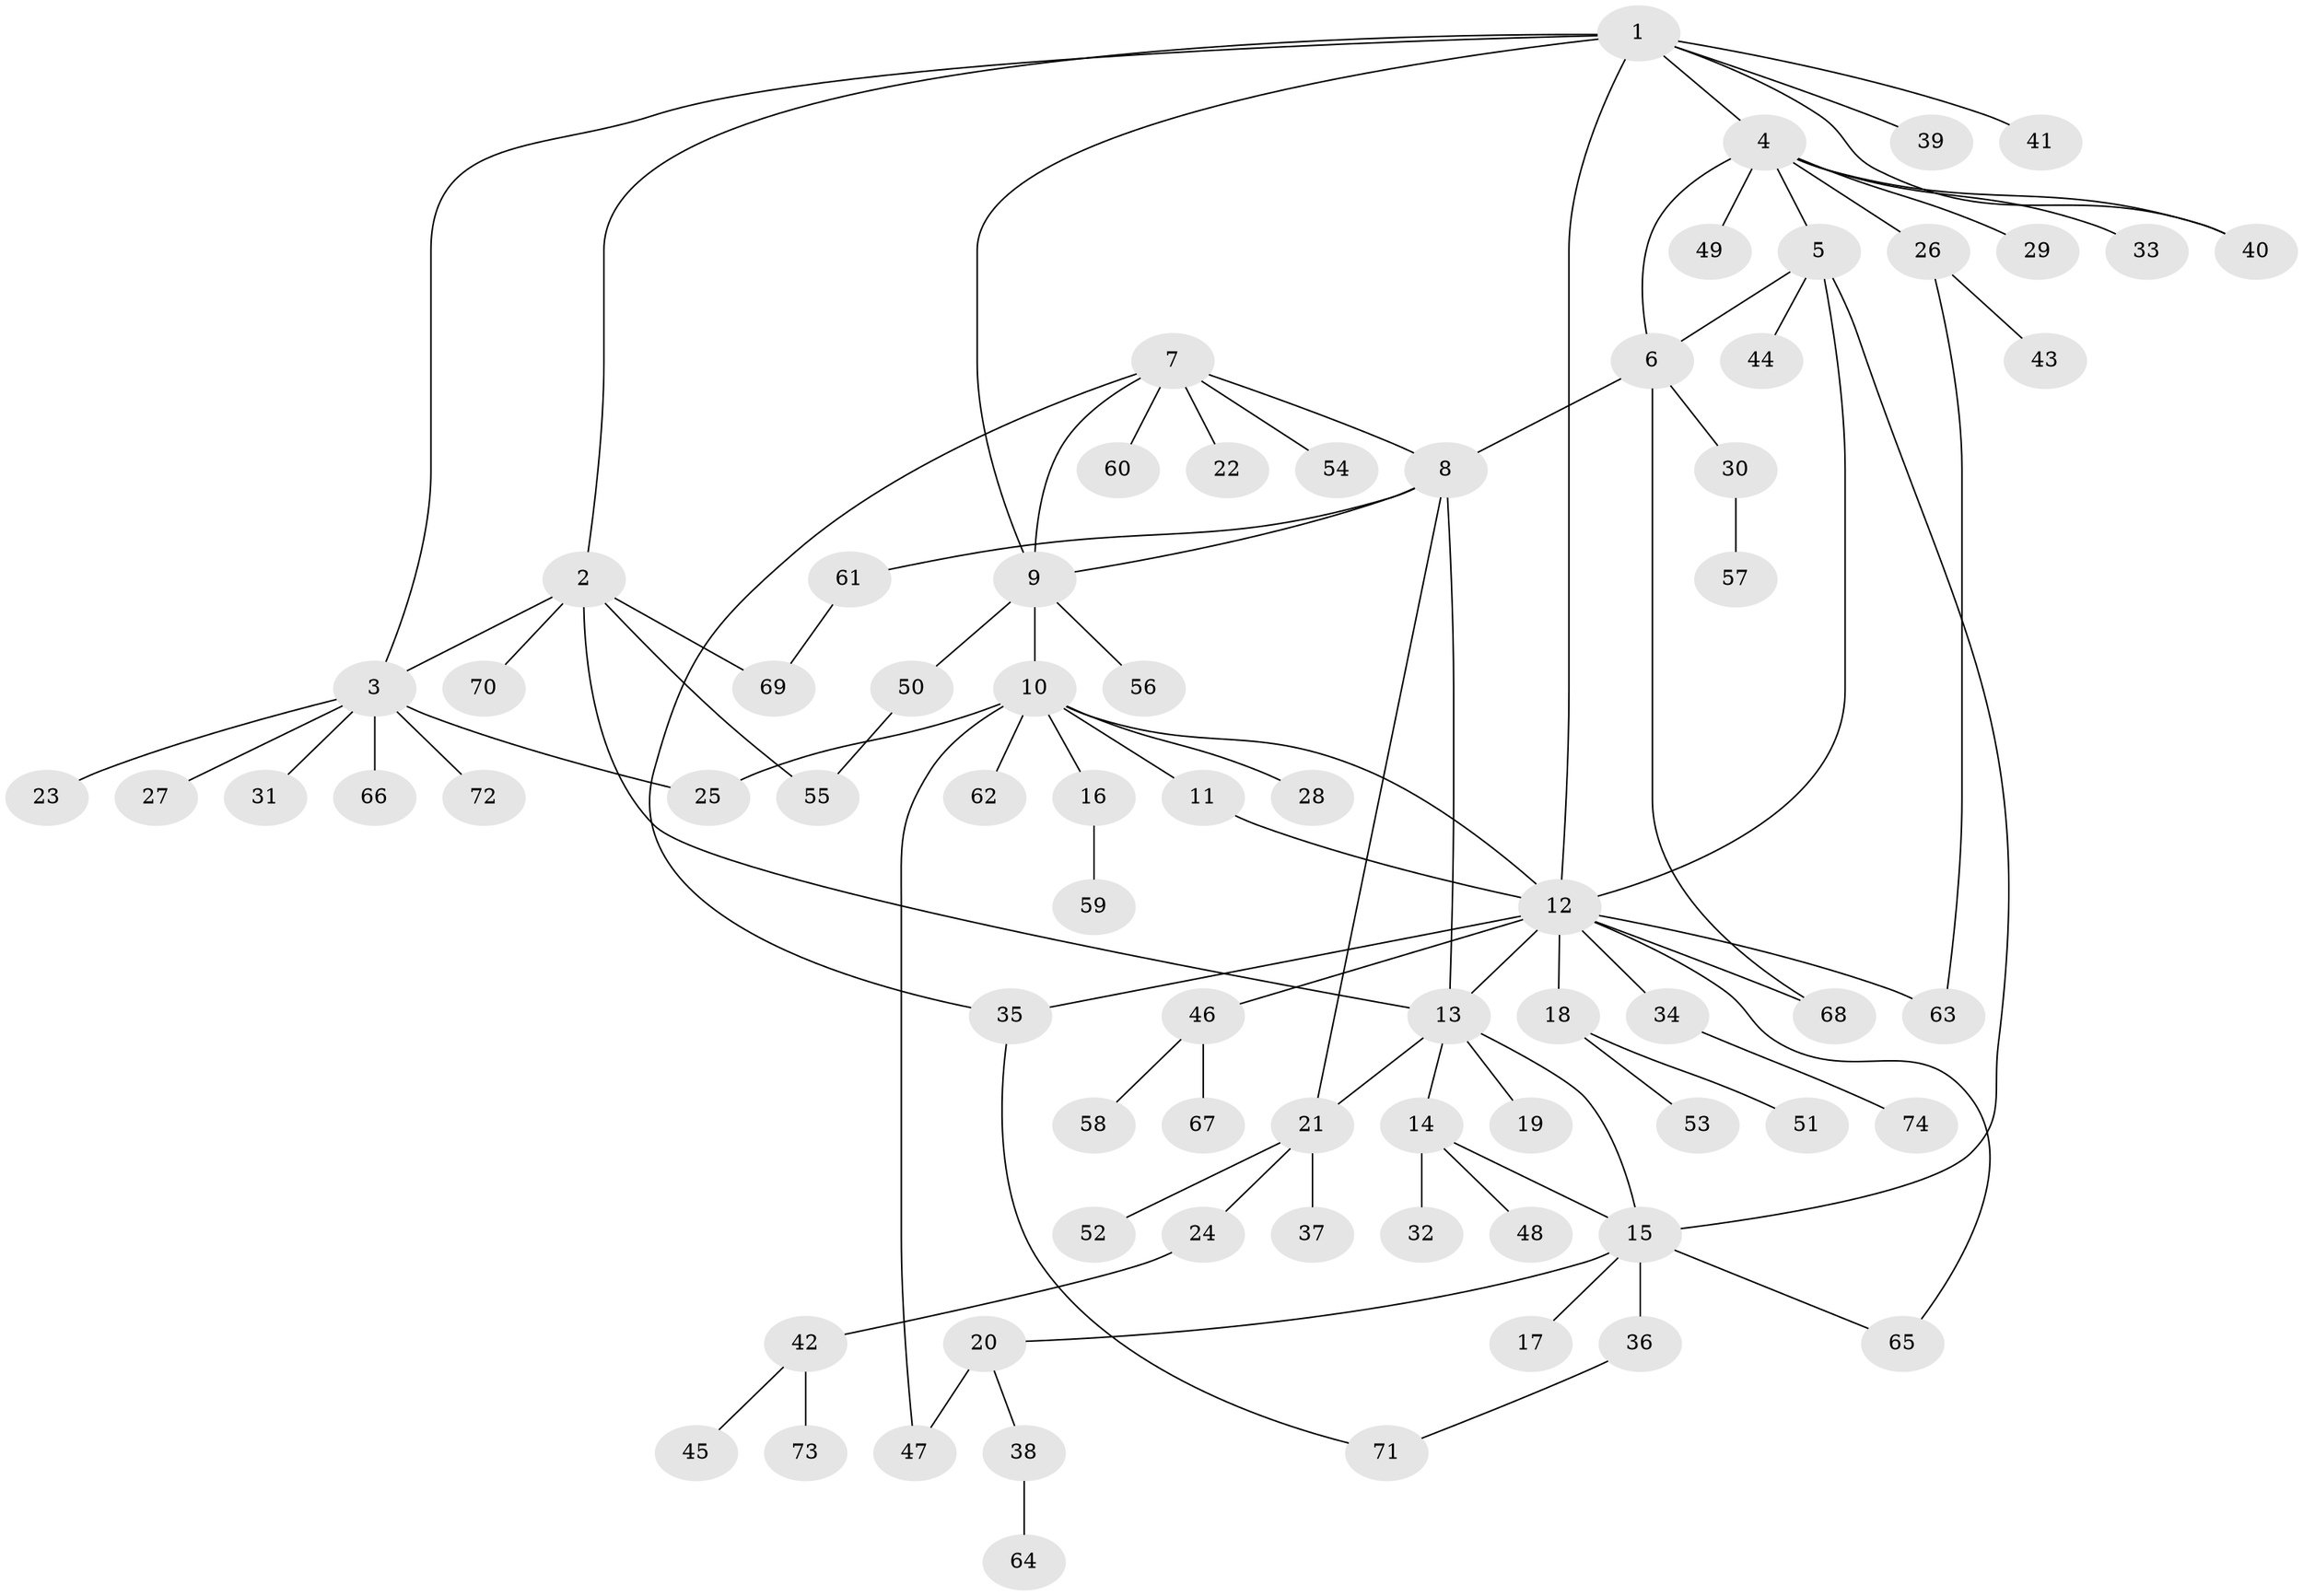 // Generated by graph-tools (version 1.1) at 2025/50/03/09/25 03:50:43]
// undirected, 74 vertices, 95 edges
graph export_dot {
graph [start="1"]
  node [color=gray90,style=filled];
  1;
  2;
  3;
  4;
  5;
  6;
  7;
  8;
  9;
  10;
  11;
  12;
  13;
  14;
  15;
  16;
  17;
  18;
  19;
  20;
  21;
  22;
  23;
  24;
  25;
  26;
  27;
  28;
  29;
  30;
  31;
  32;
  33;
  34;
  35;
  36;
  37;
  38;
  39;
  40;
  41;
  42;
  43;
  44;
  45;
  46;
  47;
  48;
  49;
  50;
  51;
  52;
  53;
  54;
  55;
  56;
  57;
  58;
  59;
  60;
  61;
  62;
  63;
  64;
  65;
  66;
  67;
  68;
  69;
  70;
  71;
  72;
  73;
  74;
  1 -- 2;
  1 -- 3;
  1 -- 4;
  1 -- 9;
  1 -- 12;
  1 -- 39;
  1 -- 40;
  1 -- 41;
  2 -- 3;
  2 -- 13;
  2 -- 55;
  2 -- 69;
  2 -- 70;
  3 -- 23;
  3 -- 25;
  3 -- 27;
  3 -- 31;
  3 -- 66;
  3 -- 72;
  4 -- 5;
  4 -- 6;
  4 -- 26;
  4 -- 29;
  4 -- 33;
  4 -- 40;
  4 -- 49;
  5 -- 6;
  5 -- 12;
  5 -- 15;
  5 -- 44;
  6 -- 8;
  6 -- 30;
  6 -- 68;
  7 -- 8;
  7 -- 9;
  7 -- 22;
  7 -- 35;
  7 -- 54;
  7 -- 60;
  8 -- 9;
  8 -- 13;
  8 -- 21;
  8 -- 61;
  9 -- 10;
  9 -- 50;
  9 -- 56;
  10 -- 11;
  10 -- 12;
  10 -- 16;
  10 -- 25;
  10 -- 28;
  10 -- 47;
  10 -- 62;
  11 -- 12;
  12 -- 13;
  12 -- 18;
  12 -- 34;
  12 -- 35;
  12 -- 46;
  12 -- 63;
  12 -- 65;
  12 -- 68;
  13 -- 14;
  13 -- 15;
  13 -- 19;
  13 -- 21;
  14 -- 15;
  14 -- 32;
  14 -- 48;
  15 -- 17;
  15 -- 20;
  15 -- 36;
  15 -- 65;
  16 -- 59;
  18 -- 51;
  18 -- 53;
  20 -- 38;
  20 -- 47;
  21 -- 24;
  21 -- 37;
  21 -- 52;
  24 -- 42;
  26 -- 43;
  26 -- 63;
  30 -- 57;
  34 -- 74;
  35 -- 71;
  36 -- 71;
  38 -- 64;
  42 -- 45;
  42 -- 73;
  46 -- 58;
  46 -- 67;
  50 -- 55;
  61 -- 69;
}
